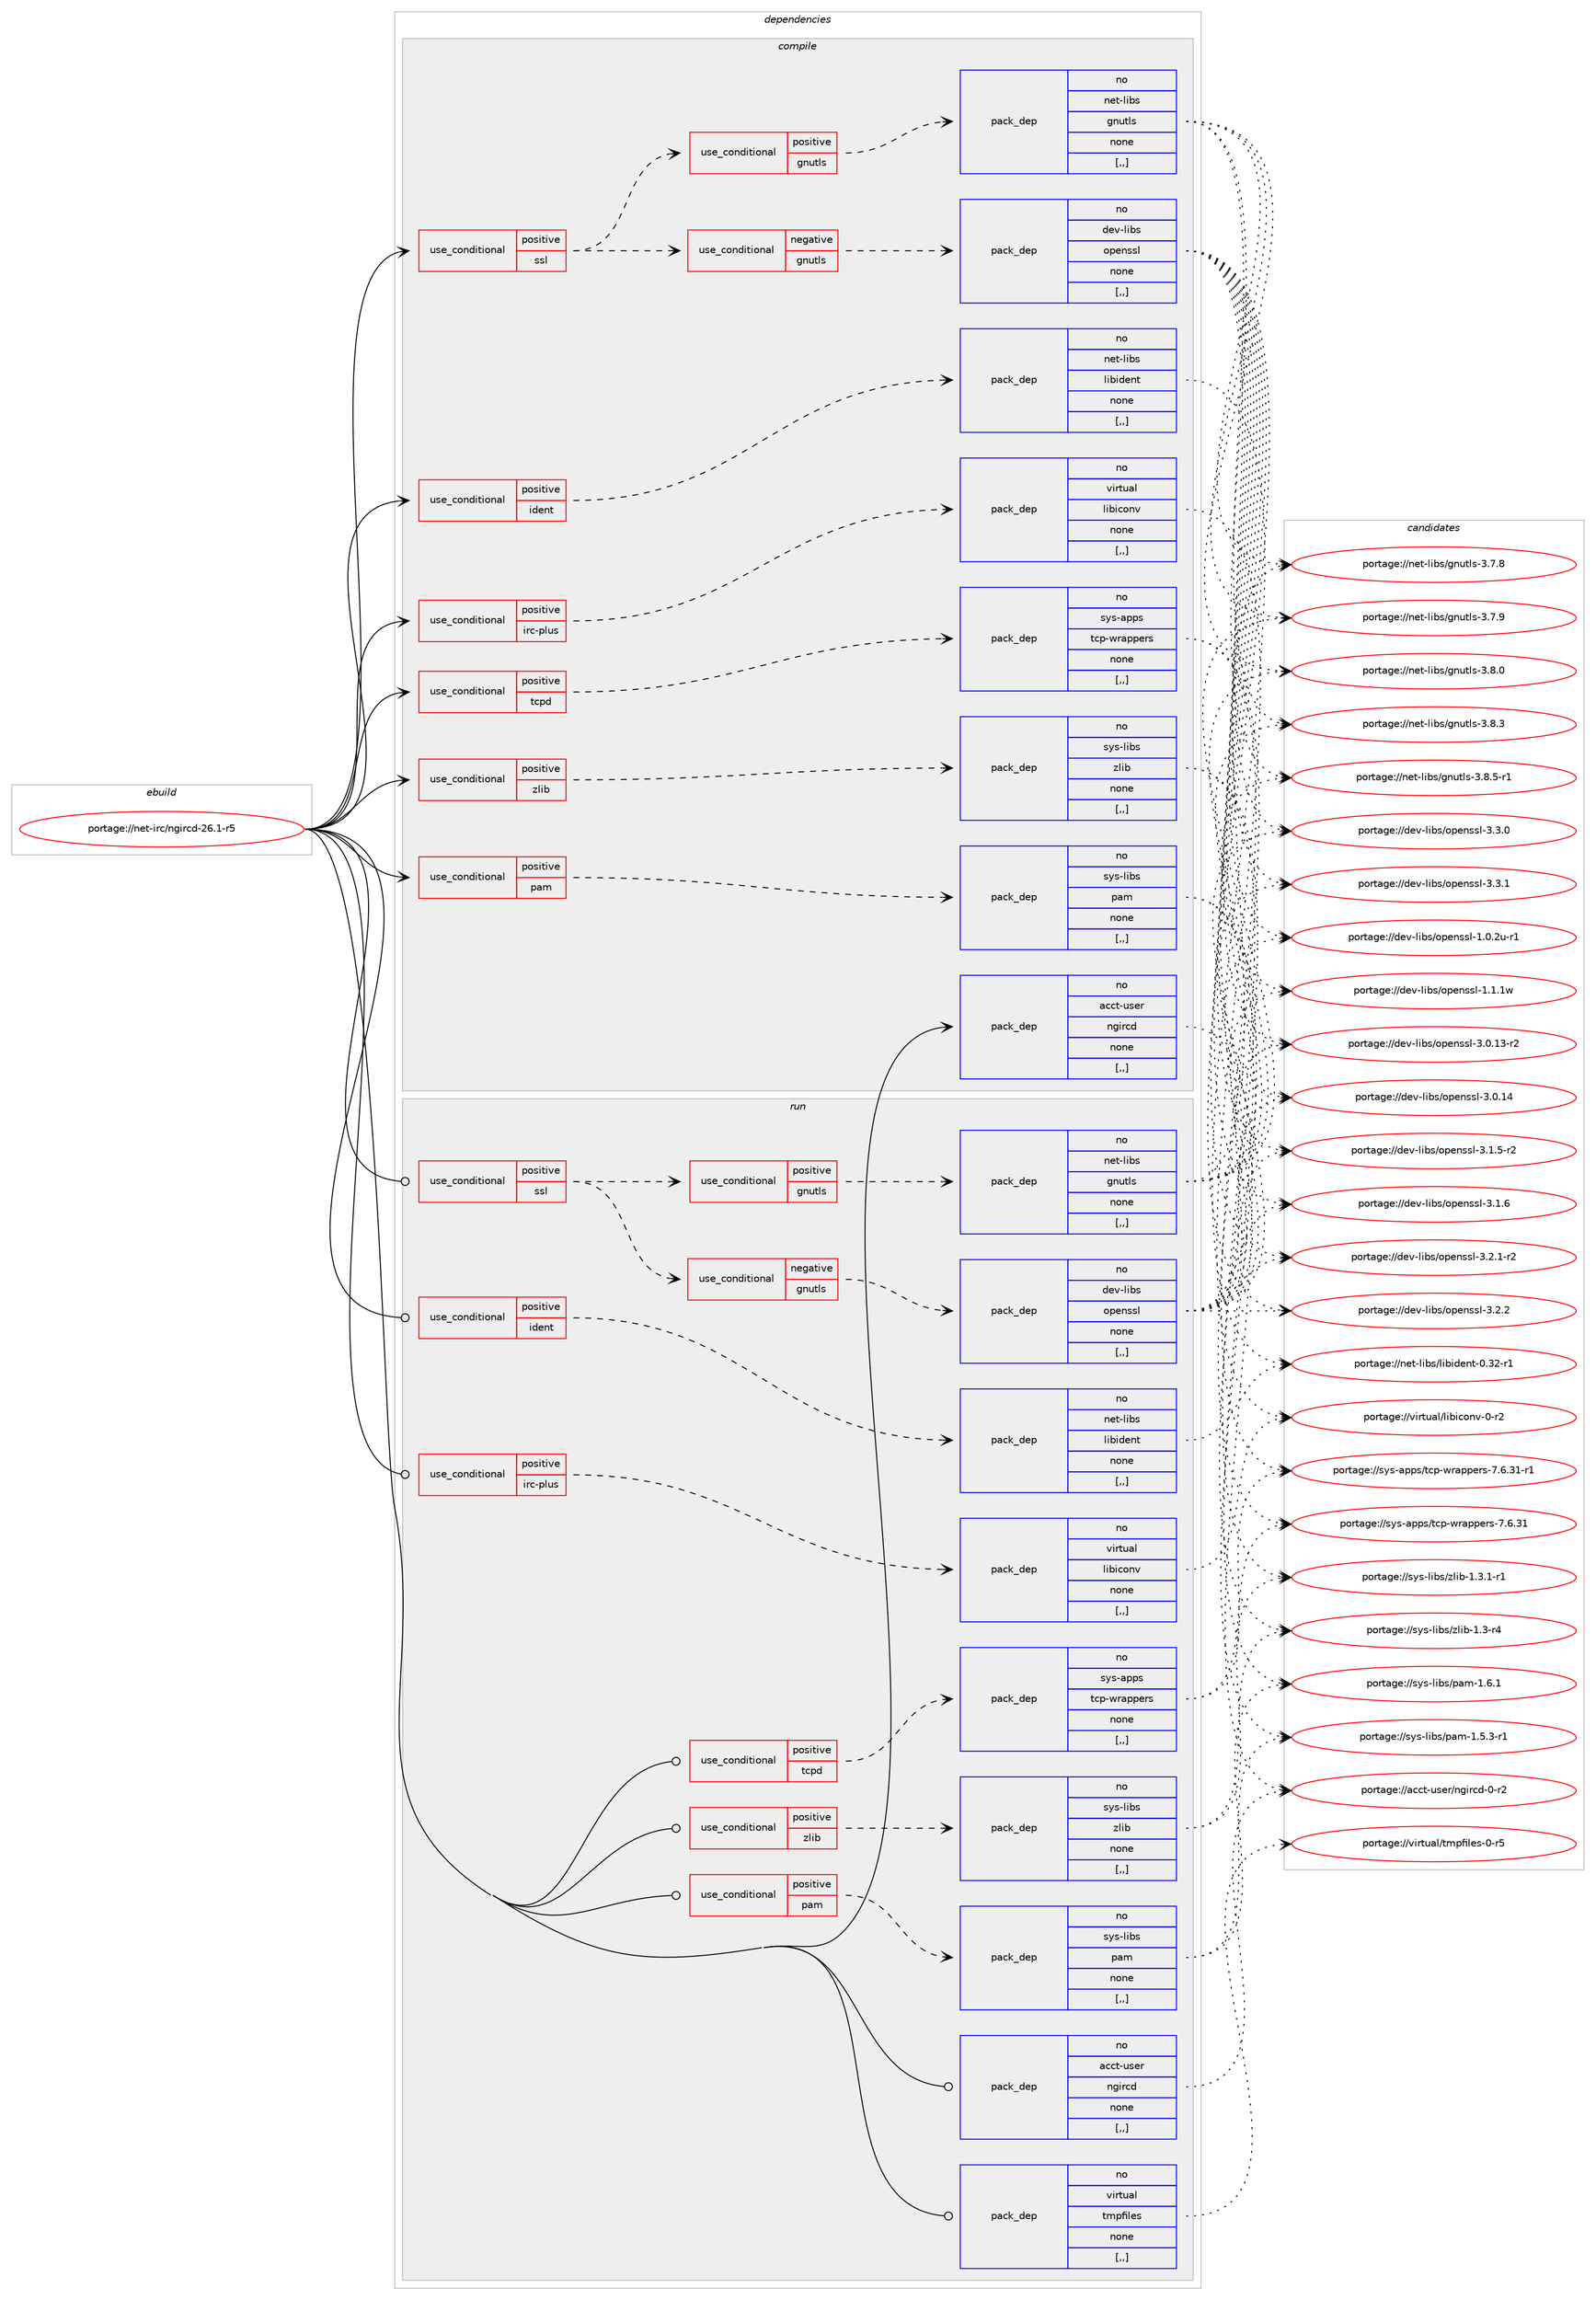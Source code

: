 digraph prolog {

# *************
# Graph options
# *************

newrank=true;
concentrate=true;
compound=true;
graph [rankdir=LR,fontname=Helvetica,fontsize=10,ranksep=1.5];#, ranksep=2.5, nodesep=0.2];
edge  [arrowhead=vee];
node  [fontname=Helvetica,fontsize=10];

# **********
# The ebuild
# **********

subgraph cluster_leftcol {
color=gray;
rank=same;
label=<<i>ebuild</i>>;
id [label="portage://net-irc/ngircd-26.1-r5", color=red, width=4, href="../net-irc/ngircd-26.1-r5.svg"];
}

# ****************
# The dependencies
# ****************

subgraph cluster_midcol {
color=gray;
label=<<i>dependencies</i>>;
subgraph cluster_compile {
fillcolor="#eeeeee";
style=filled;
label=<<i>compile</i>>;
subgraph cond90208 {
dependency347561 [label=<<TABLE BORDER="0" CELLBORDER="1" CELLSPACING="0" CELLPADDING="4"><TR><TD ROWSPAN="3" CELLPADDING="10">use_conditional</TD></TR><TR><TD>positive</TD></TR><TR><TD>ident</TD></TR></TABLE>>, shape=none, color=red];
subgraph pack254778 {
dependency347562 [label=<<TABLE BORDER="0" CELLBORDER="1" CELLSPACING="0" CELLPADDING="4" WIDTH="220"><TR><TD ROWSPAN="6" CELLPADDING="30">pack_dep</TD></TR><TR><TD WIDTH="110">no</TD></TR><TR><TD>net-libs</TD></TR><TR><TD>libident</TD></TR><TR><TD>none</TD></TR><TR><TD>[,,]</TD></TR></TABLE>>, shape=none, color=blue];
}
dependency347561:e -> dependency347562:w [weight=20,style="dashed",arrowhead="vee"];
}
id:e -> dependency347561:w [weight=20,style="solid",arrowhead="vee"];
subgraph cond90209 {
dependency347563 [label=<<TABLE BORDER="0" CELLBORDER="1" CELLSPACING="0" CELLPADDING="4"><TR><TD ROWSPAN="3" CELLPADDING="10">use_conditional</TD></TR><TR><TD>positive</TD></TR><TR><TD>irc-plus</TD></TR></TABLE>>, shape=none, color=red];
subgraph pack254779 {
dependency347564 [label=<<TABLE BORDER="0" CELLBORDER="1" CELLSPACING="0" CELLPADDING="4" WIDTH="220"><TR><TD ROWSPAN="6" CELLPADDING="30">pack_dep</TD></TR><TR><TD WIDTH="110">no</TD></TR><TR><TD>virtual</TD></TR><TR><TD>libiconv</TD></TR><TR><TD>none</TD></TR><TR><TD>[,,]</TD></TR></TABLE>>, shape=none, color=blue];
}
dependency347563:e -> dependency347564:w [weight=20,style="dashed",arrowhead="vee"];
}
id:e -> dependency347563:w [weight=20,style="solid",arrowhead="vee"];
subgraph cond90210 {
dependency347565 [label=<<TABLE BORDER="0" CELLBORDER="1" CELLSPACING="0" CELLPADDING="4"><TR><TD ROWSPAN="3" CELLPADDING="10">use_conditional</TD></TR><TR><TD>positive</TD></TR><TR><TD>pam</TD></TR></TABLE>>, shape=none, color=red];
subgraph pack254780 {
dependency347566 [label=<<TABLE BORDER="0" CELLBORDER="1" CELLSPACING="0" CELLPADDING="4" WIDTH="220"><TR><TD ROWSPAN="6" CELLPADDING="30">pack_dep</TD></TR><TR><TD WIDTH="110">no</TD></TR><TR><TD>sys-libs</TD></TR><TR><TD>pam</TD></TR><TR><TD>none</TD></TR><TR><TD>[,,]</TD></TR></TABLE>>, shape=none, color=blue];
}
dependency347565:e -> dependency347566:w [weight=20,style="dashed",arrowhead="vee"];
}
id:e -> dependency347565:w [weight=20,style="solid",arrowhead="vee"];
subgraph cond90211 {
dependency347567 [label=<<TABLE BORDER="0" CELLBORDER="1" CELLSPACING="0" CELLPADDING="4"><TR><TD ROWSPAN="3" CELLPADDING="10">use_conditional</TD></TR><TR><TD>positive</TD></TR><TR><TD>ssl</TD></TR></TABLE>>, shape=none, color=red];
subgraph cond90212 {
dependency347568 [label=<<TABLE BORDER="0" CELLBORDER="1" CELLSPACING="0" CELLPADDING="4"><TR><TD ROWSPAN="3" CELLPADDING="10">use_conditional</TD></TR><TR><TD>positive</TD></TR><TR><TD>gnutls</TD></TR></TABLE>>, shape=none, color=red];
subgraph pack254781 {
dependency347569 [label=<<TABLE BORDER="0" CELLBORDER="1" CELLSPACING="0" CELLPADDING="4" WIDTH="220"><TR><TD ROWSPAN="6" CELLPADDING="30">pack_dep</TD></TR><TR><TD WIDTH="110">no</TD></TR><TR><TD>net-libs</TD></TR><TR><TD>gnutls</TD></TR><TR><TD>none</TD></TR><TR><TD>[,,]</TD></TR></TABLE>>, shape=none, color=blue];
}
dependency347568:e -> dependency347569:w [weight=20,style="dashed",arrowhead="vee"];
}
dependency347567:e -> dependency347568:w [weight=20,style="dashed",arrowhead="vee"];
subgraph cond90213 {
dependency347570 [label=<<TABLE BORDER="0" CELLBORDER="1" CELLSPACING="0" CELLPADDING="4"><TR><TD ROWSPAN="3" CELLPADDING="10">use_conditional</TD></TR><TR><TD>negative</TD></TR><TR><TD>gnutls</TD></TR></TABLE>>, shape=none, color=red];
subgraph pack254782 {
dependency347571 [label=<<TABLE BORDER="0" CELLBORDER="1" CELLSPACING="0" CELLPADDING="4" WIDTH="220"><TR><TD ROWSPAN="6" CELLPADDING="30">pack_dep</TD></TR><TR><TD WIDTH="110">no</TD></TR><TR><TD>dev-libs</TD></TR><TR><TD>openssl</TD></TR><TR><TD>none</TD></TR><TR><TD>[,,]</TD></TR></TABLE>>, shape=none, color=blue];
}
dependency347570:e -> dependency347571:w [weight=20,style="dashed",arrowhead="vee"];
}
dependency347567:e -> dependency347570:w [weight=20,style="dashed",arrowhead="vee"];
}
id:e -> dependency347567:w [weight=20,style="solid",arrowhead="vee"];
subgraph cond90214 {
dependency347572 [label=<<TABLE BORDER="0" CELLBORDER="1" CELLSPACING="0" CELLPADDING="4"><TR><TD ROWSPAN="3" CELLPADDING="10">use_conditional</TD></TR><TR><TD>positive</TD></TR><TR><TD>tcpd</TD></TR></TABLE>>, shape=none, color=red];
subgraph pack254783 {
dependency347573 [label=<<TABLE BORDER="0" CELLBORDER="1" CELLSPACING="0" CELLPADDING="4" WIDTH="220"><TR><TD ROWSPAN="6" CELLPADDING="30">pack_dep</TD></TR><TR><TD WIDTH="110">no</TD></TR><TR><TD>sys-apps</TD></TR><TR><TD>tcp-wrappers</TD></TR><TR><TD>none</TD></TR><TR><TD>[,,]</TD></TR></TABLE>>, shape=none, color=blue];
}
dependency347572:e -> dependency347573:w [weight=20,style="dashed",arrowhead="vee"];
}
id:e -> dependency347572:w [weight=20,style="solid",arrowhead="vee"];
subgraph cond90215 {
dependency347574 [label=<<TABLE BORDER="0" CELLBORDER="1" CELLSPACING="0" CELLPADDING="4"><TR><TD ROWSPAN="3" CELLPADDING="10">use_conditional</TD></TR><TR><TD>positive</TD></TR><TR><TD>zlib</TD></TR></TABLE>>, shape=none, color=red];
subgraph pack254784 {
dependency347575 [label=<<TABLE BORDER="0" CELLBORDER="1" CELLSPACING="0" CELLPADDING="4" WIDTH="220"><TR><TD ROWSPAN="6" CELLPADDING="30">pack_dep</TD></TR><TR><TD WIDTH="110">no</TD></TR><TR><TD>sys-libs</TD></TR><TR><TD>zlib</TD></TR><TR><TD>none</TD></TR><TR><TD>[,,]</TD></TR></TABLE>>, shape=none, color=blue];
}
dependency347574:e -> dependency347575:w [weight=20,style="dashed",arrowhead="vee"];
}
id:e -> dependency347574:w [weight=20,style="solid",arrowhead="vee"];
subgraph pack254785 {
dependency347576 [label=<<TABLE BORDER="0" CELLBORDER="1" CELLSPACING="0" CELLPADDING="4" WIDTH="220"><TR><TD ROWSPAN="6" CELLPADDING="30">pack_dep</TD></TR><TR><TD WIDTH="110">no</TD></TR><TR><TD>acct-user</TD></TR><TR><TD>ngircd</TD></TR><TR><TD>none</TD></TR><TR><TD>[,,]</TD></TR></TABLE>>, shape=none, color=blue];
}
id:e -> dependency347576:w [weight=20,style="solid",arrowhead="vee"];
}
subgraph cluster_compileandrun {
fillcolor="#eeeeee";
style=filled;
label=<<i>compile and run</i>>;
}
subgraph cluster_run {
fillcolor="#eeeeee";
style=filled;
label=<<i>run</i>>;
subgraph cond90216 {
dependency347577 [label=<<TABLE BORDER="0" CELLBORDER="1" CELLSPACING="0" CELLPADDING="4"><TR><TD ROWSPAN="3" CELLPADDING="10">use_conditional</TD></TR><TR><TD>positive</TD></TR><TR><TD>ident</TD></TR></TABLE>>, shape=none, color=red];
subgraph pack254786 {
dependency347578 [label=<<TABLE BORDER="0" CELLBORDER="1" CELLSPACING="0" CELLPADDING="4" WIDTH="220"><TR><TD ROWSPAN="6" CELLPADDING="30">pack_dep</TD></TR><TR><TD WIDTH="110">no</TD></TR><TR><TD>net-libs</TD></TR><TR><TD>libident</TD></TR><TR><TD>none</TD></TR><TR><TD>[,,]</TD></TR></TABLE>>, shape=none, color=blue];
}
dependency347577:e -> dependency347578:w [weight=20,style="dashed",arrowhead="vee"];
}
id:e -> dependency347577:w [weight=20,style="solid",arrowhead="odot"];
subgraph cond90217 {
dependency347579 [label=<<TABLE BORDER="0" CELLBORDER="1" CELLSPACING="0" CELLPADDING="4"><TR><TD ROWSPAN="3" CELLPADDING="10">use_conditional</TD></TR><TR><TD>positive</TD></TR><TR><TD>irc-plus</TD></TR></TABLE>>, shape=none, color=red];
subgraph pack254787 {
dependency347580 [label=<<TABLE BORDER="0" CELLBORDER="1" CELLSPACING="0" CELLPADDING="4" WIDTH="220"><TR><TD ROWSPAN="6" CELLPADDING="30">pack_dep</TD></TR><TR><TD WIDTH="110">no</TD></TR><TR><TD>virtual</TD></TR><TR><TD>libiconv</TD></TR><TR><TD>none</TD></TR><TR><TD>[,,]</TD></TR></TABLE>>, shape=none, color=blue];
}
dependency347579:e -> dependency347580:w [weight=20,style="dashed",arrowhead="vee"];
}
id:e -> dependency347579:w [weight=20,style="solid",arrowhead="odot"];
subgraph cond90218 {
dependency347581 [label=<<TABLE BORDER="0" CELLBORDER="1" CELLSPACING="0" CELLPADDING="4"><TR><TD ROWSPAN="3" CELLPADDING="10">use_conditional</TD></TR><TR><TD>positive</TD></TR><TR><TD>pam</TD></TR></TABLE>>, shape=none, color=red];
subgraph pack254788 {
dependency347582 [label=<<TABLE BORDER="0" CELLBORDER="1" CELLSPACING="0" CELLPADDING="4" WIDTH="220"><TR><TD ROWSPAN="6" CELLPADDING="30">pack_dep</TD></TR><TR><TD WIDTH="110">no</TD></TR><TR><TD>sys-libs</TD></TR><TR><TD>pam</TD></TR><TR><TD>none</TD></TR><TR><TD>[,,]</TD></TR></TABLE>>, shape=none, color=blue];
}
dependency347581:e -> dependency347582:w [weight=20,style="dashed",arrowhead="vee"];
}
id:e -> dependency347581:w [weight=20,style="solid",arrowhead="odot"];
subgraph cond90219 {
dependency347583 [label=<<TABLE BORDER="0" CELLBORDER="1" CELLSPACING="0" CELLPADDING="4"><TR><TD ROWSPAN="3" CELLPADDING="10">use_conditional</TD></TR><TR><TD>positive</TD></TR><TR><TD>ssl</TD></TR></TABLE>>, shape=none, color=red];
subgraph cond90220 {
dependency347584 [label=<<TABLE BORDER="0" CELLBORDER="1" CELLSPACING="0" CELLPADDING="4"><TR><TD ROWSPAN="3" CELLPADDING="10">use_conditional</TD></TR><TR><TD>positive</TD></TR><TR><TD>gnutls</TD></TR></TABLE>>, shape=none, color=red];
subgraph pack254789 {
dependency347585 [label=<<TABLE BORDER="0" CELLBORDER="1" CELLSPACING="0" CELLPADDING="4" WIDTH="220"><TR><TD ROWSPAN="6" CELLPADDING="30">pack_dep</TD></TR><TR><TD WIDTH="110">no</TD></TR><TR><TD>net-libs</TD></TR><TR><TD>gnutls</TD></TR><TR><TD>none</TD></TR><TR><TD>[,,]</TD></TR></TABLE>>, shape=none, color=blue];
}
dependency347584:e -> dependency347585:w [weight=20,style="dashed",arrowhead="vee"];
}
dependency347583:e -> dependency347584:w [weight=20,style="dashed",arrowhead="vee"];
subgraph cond90221 {
dependency347586 [label=<<TABLE BORDER="0" CELLBORDER="1" CELLSPACING="0" CELLPADDING="4"><TR><TD ROWSPAN="3" CELLPADDING="10">use_conditional</TD></TR><TR><TD>negative</TD></TR><TR><TD>gnutls</TD></TR></TABLE>>, shape=none, color=red];
subgraph pack254790 {
dependency347587 [label=<<TABLE BORDER="0" CELLBORDER="1" CELLSPACING="0" CELLPADDING="4" WIDTH="220"><TR><TD ROWSPAN="6" CELLPADDING="30">pack_dep</TD></TR><TR><TD WIDTH="110">no</TD></TR><TR><TD>dev-libs</TD></TR><TR><TD>openssl</TD></TR><TR><TD>none</TD></TR><TR><TD>[,,]</TD></TR></TABLE>>, shape=none, color=blue];
}
dependency347586:e -> dependency347587:w [weight=20,style="dashed",arrowhead="vee"];
}
dependency347583:e -> dependency347586:w [weight=20,style="dashed",arrowhead="vee"];
}
id:e -> dependency347583:w [weight=20,style="solid",arrowhead="odot"];
subgraph cond90222 {
dependency347588 [label=<<TABLE BORDER="0" CELLBORDER="1" CELLSPACING="0" CELLPADDING="4"><TR><TD ROWSPAN="3" CELLPADDING="10">use_conditional</TD></TR><TR><TD>positive</TD></TR><TR><TD>tcpd</TD></TR></TABLE>>, shape=none, color=red];
subgraph pack254791 {
dependency347589 [label=<<TABLE BORDER="0" CELLBORDER="1" CELLSPACING="0" CELLPADDING="4" WIDTH="220"><TR><TD ROWSPAN="6" CELLPADDING="30">pack_dep</TD></TR><TR><TD WIDTH="110">no</TD></TR><TR><TD>sys-apps</TD></TR><TR><TD>tcp-wrappers</TD></TR><TR><TD>none</TD></TR><TR><TD>[,,]</TD></TR></TABLE>>, shape=none, color=blue];
}
dependency347588:e -> dependency347589:w [weight=20,style="dashed",arrowhead="vee"];
}
id:e -> dependency347588:w [weight=20,style="solid",arrowhead="odot"];
subgraph cond90223 {
dependency347590 [label=<<TABLE BORDER="0" CELLBORDER="1" CELLSPACING="0" CELLPADDING="4"><TR><TD ROWSPAN="3" CELLPADDING="10">use_conditional</TD></TR><TR><TD>positive</TD></TR><TR><TD>zlib</TD></TR></TABLE>>, shape=none, color=red];
subgraph pack254792 {
dependency347591 [label=<<TABLE BORDER="0" CELLBORDER="1" CELLSPACING="0" CELLPADDING="4" WIDTH="220"><TR><TD ROWSPAN="6" CELLPADDING="30">pack_dep</TD></TR><TR><TD WIDTH="110">no</TD></TR><TR><TD>sys-libs</TD></TR><TR><TD>zlib</TD></TR><TR><TD>none</TD></TR><TR><TD>[,,]</TD></TR></TABLE>>, shape=none, color=blue];
}
dependency347590:e -> dependency347591:w [weight=20,style="dashed",arrowhead="vee"];
}
id:e -> dependency347590:w [weight=20,style="solid",arrowhead="odot"];
subgraph pack254793 {
dependency347592 [label=<<TABLE BORDER="0" CELLBORDER="1" CELLSPACING="0" CELLPADDING="4" WIDTH="220"><TR><TD ROWSPAN="6" CELLPADDING="30">pack_dep</TD></TR><TR><TD WIDTH="110">no</TD></TR><TR><TD>acct-user</TD></TR><TR><TD>ngircd</TD></TR><TR><TD>none</TD></TR><TR><TD>[,,]</TD></TR></TABLE>>, shape=none, color=blue];
}
id:e -> dependency347592:w [weight=20,style="solid",arrowhead="odot"];
subgraph pack254794 {
dependency347593 [label=<<TABLE BORDER="0" CELLBORDER="1" CELLSPACING="0" CELLPADDING="4" WIDTH="220"><TR><TD ROWSPAN="6" CELLPADDING="30">pack_dep</TD></TR><TR><TD WIDTH="110">no</TD></TR><TR><TD>virtual</TD></TR><TR><TD>tmpfiles</TD></TR><TR><TD>none</TD></TR><TR><TD>[,,]</TD></TR></TABLE>>, shape=none, color=blue];
}
id:e -> dependency347593:w [weight=20,style="solid",arrowhead="odot"];
}
}

# **************
# The candidates
# **************

subgraph cluster_choices {
rank=same;
color=gray;
label=<<i>candidates</i>>;

subgraph choice254778 {
color=black;
nodesep=1;
choice1101011164510810598115471081059810510010111011645484651504511449 [label="portage://net-libs/libident-0.32-r1", color=red, width=4,href="../net-libs/libident-0.32-r1.svg"];
dependency347562:e -> choice1101011164510810598115471081059810510010111011645484651504511449:w [style=dotted,weight="100"];
}
subgraph choice254779 {
color=black;
nodesep=1;
choice1181051141161179710847108105981059911111011845484511450 [label="portage://virtual/libiconv-0-r2", color=red, width=4,href="../virtual/libiconv-0-r2.svg"];
dependency347564:e -> choice1181051141161179710847108105981059911111011845484511450:w [style=dotted,weight="100"];
}
subgraph choice254780 {
color=black;
nodesep=1;
choice115121115451081059811547112971094549465346514511449 [label="portage://sys-libs/pam-1.5.3-r1", color=red, width=4,href="../sys-libs/pam-1.5.3-r1.svg"];
choice11512111545108105981154711297109454946544649 [label="portage://sys-libs/pam-1.6.1", color=red, width=4,href="../sys-libs/pam-1.6.1.svg"];
dependency347566:e -> choice115121115451081059811547112971094549465346514511449:w [style=dotted,weight="100"];
dependency347566:e -> choice11512111545108105981154711297109454946544649:w [style=dotted,weight="100"];
}
subgraph choice254781 {
color=black;
nodesep=1;
choice110101116451081059811547103110117116108115455146554656 [label="portage://net-libs/gnutls-3.7.8", color=red, width=4,href="../net-libs/gnutls-3.7.8.svg"];
choice110101116451081059811547103110117116108115455146554657 [label="portage://net-libs/gnutls-3.7.9", color=red, width=4,href="../net-libs/gnutls-3.7.9.svg"];
choice110101116451081059811547103110117116108115455146564648 [label="portage://net-libs/gnutls-3.8.0", color=red, width=4,href="../net-libs/gnutls-3.8.0.svg"];
choice110101116451081059811547103110117116108115455146564651 [label="portage://net-libs/gnutls-3.8.3", color=red, width=4,href="../net-libs/gnutls-3.8.3.svg"];
choice1101011164510810598115471031101171161081154551465646534511449 [label="portage://net-libs/gnutls-3.8.5-r1", color=red, width=4,href="../net-libs/gnutls-3.8.5-r1.svg"];
dependency347569:e -> choice110101116451081059811547103110117116108115455146554656:w [style=dotted,weight="100"];
dependency347569:e -> choice110101116451081059811547103110117116108115455146554657:w [style=dotted,weight="100"];
dependency347569:e -> choice110101116451081059811547103110117116108115455146564648:w [style=dotted,weight="100"];
dependency347569:e -> choice110101116451081059811547103110117116108115455146564651:w [style=dotted,weight="100"];
dependency347569:e -> choice1101011164510810598115471031101171161081154551465646534511449:w [style=dotted,weight="100"];
}
subgraph choice254782 {
color=black;
nodesep=1;
choice1001011184510810598115471111121011101151151084549464846501174511449 [label="portage://dev-libs/openssl-1.0.2u-r1", color=red, width=4,href="../dev-libs/openssl-1.0.2u-r1.svg"];
choice100101118451081059811547111112101110115115108454946494649119 [label="portage://dev-libs/openssl-1.1.1w", color=red, width=4,href="../dev-libs/openssl-1.1.1w.svg"];
choice100101118451081059811547111112101110115115108455146484649514511450 [label="portage://dev-libs/openssl-3.0.13-r2", color=red, width=4,href="../dev-libs/openssl-3.0.13-r2.svg"];
choice10010111845108105981154711111210111011511510845514648464952 [label="portage://dev-libs/openssl-3.0.14", color=red, width=4,href="../dev-libs/openssl-3.0.14.svg"];
choice1001011184510810598115471111121011101151151084551464946534511450 [label="portage://dev-libs/openssl-3.1.5-r2", color=red, width=4,href="../dev-libs/openssl-3.1.5-r2.svg"];
choice100101118451081059811547111112101110115115108455146494654 [label="portage://dev-libs/openssl-3.1.6", color=red, width=4,href="../dev-libs/openssl-3.1.6.svg"];
choice1001011184510810598115471111121011101151151084551465046494511450 [label="portage://dev-libs/openssl-3.2.1-r2", color=red, width=4,href="../dev-libs/openssl-3.2.1-r2.svg"];
choice100101118451081059811547111112101110115115108455146504650 [label="portage://dev-libs/openssl-3.2.2", color=red, width=4,href="../dev-libs/openssl-3.2.2.svg"];
choice100101118451081059811547111112101110115115108455146514648 [label="portage://dev-libs/openssl-3.3.0", color=red, width=4,href="../dev-libs/openssl-3.3.0.svg"];
choice100101118451081059811547111112101110115115108455146514649 [label="portage://dev-libs/openssl-3.3.1", color=red, width=4,href="../dev-libs/openssl-3.3.1.svg"];
dependency347571:e -> choice1001011184510810598115471111121011101151151084549464846501174511449:w [style=dotted,weight="100"];
dependency347571:e -> choice100101118451081059811547111112101110115115108454946494649119:w [style=dotted,weight="100"];
dependency347571:e -> choice100101118451081059811547111112101110115115108455146484649514511450:w [style=dotted,weight="100"];
dependency347571:e -> choice10010111845108105981154711111210111011511510845514648464952:w [style=dotted,weight="100"];
dependency347571:e -> choice1001011184510810598115471111121011101151151084551464946534511450:w [style=dotted,weight="100"];
dependency347571:e -> choice100101118451081059811547111112101110115115108455146494654:w [style=dotted,weight="100"];
dependency347571:e -> choice1001011184510810598115471111121011101151151084551465046494511450:w [style=dotted,weight="100"];
dependency347571:e -> choice100101118451081059811547111112101110115115108455146504650:w [style=dotted,weight="100"];
dependency347571:e -> choice100101118451081059811547111112101110115115108455146514648:w [style=dotted,weight="100"];
dependency347571:e -> choice100101118451081059811547111112101110115115108455146514649:w [style=dotted,weight="100"];
}
subgraph choice254783 {
color=black;
nodesep=1;
choice11512111545971121121154711699112451191149711211210111411545554654465149 [label="portage://sys-apps/tcp-wrappers-7.6.31", color=red, width=4,href="../sys-apps/tcp-wrappers-7.6.31.svg"];
choice115121115459711211211547116991124511911497112112101114115455546544651494511449 [label="portage://sys-apps/tcp-wrappers-7.6.31-r1", color=red, width=4,href="../sys-apps/tcp-wrappers-7.6.31-r1.svg"];
dependency347573:e -> choice11512111545971121121154711699112451191149711211210111411545554654465149:w [style=dotted,weight="100"];
dependency347573:e -> choice115121115459711211211547116991124511911497112112101114115455546544651494511449:w [style=dotted,weight="100"];
}
subgraph choice254784 {
color=black;
nodesep=1;
choice11512111545108105981154712210810598454946514511452 [label="portage://sys-libs/zlib-1.3-r4", color=red, width=4,href="../sys-libs/zlib-1.3-r4.svg"];
choice115121115451081059811547122108105984549465146494511449 [label="portage://sys-libs/zlib-1.3.1-r1", color=red, width=4,href="../sys-libs/zlib-1.3.1-r1.svg"];
dependency347575:e -> choice11512111545108105981154712210810598454946514511452:w [style=dotted,weight="100"];
dependency347575:e -> choice115121115451081059811547122108105984549465146494511449:w [style=dotted,weight="100"];
}
subgraph choice254785 {
color=black;
nodesep=1;
choice97999911645117115101114471101031051149910045484511450 [label="portage://acct-user/ngircd-0-r2", color=red, width=4,href="../acct-user/ngircd-0-r2.svg"];
dependency347576:e -> choice97999911645117115101114471101031051149910045484511450:w [style=dotted,weight="100"];
}
subgraph choice254786 {
color=black;
nodesep=1;
choice1101011164510810598115471081059810510010111011645484651504511449 [label="portage://net-libs/libident-0.32-r1", color=red, width=4,href="../net-libs/libident-0.32-r1.svg"];
dependency347578:e -> choice1101011164510810598115471081059810510010111011645484651504511449:w [style=dotted,weight="100"];
}
subgraph choice254787 {
color=black;
nodesep=1;
choice1181051141161179710847108105981059911111011845484511450 [label="portage://virtual/libiconv-0-r2", color=red, width=4,href="../virtual/libiconv-0-r2.svg"];
dependency347580:e -> choice1181051141161179710847108105981059911111011845484511450:w [style=dotted,weight="100"];
}
subgraph choice254788 {
color=black;
nodesep=1;
choice115121115451081059811547112971094549465346514511449 [label="portage://sys-libs/pam-1.5.3-r1", color=red, width=4,href="../sys-libs/pam-1.5.3-r1.svg"];
choice11512111545108105981154711297109454946544649 [label="portage://sys-libs/pam-1.6.1", color=red, width=4,href="../sys-libs/pam-1.6.1.svg"];
dependency347582:e -> choice115121115451081059811547112971094549465346514511449:w [style=dotted,weight="100"];
dependency347582:e -> choice11512111545108105981154711297109454946544649:w [style=dotted,weight="100"];
}
subgraph choice254789 {
color=black;
nodesep=1;
choice110101116451081059811547103110117116108115455146554656 [label="portage://net-libs/gnutls-3.7.8", color=red, width=4,href="../net-libs/gnutls-3.7.8.svg"];
choice110101116451081059811547103110117116108115455146554657 [label="portage://net-libs/gnutls-3.7.9", color=red, width=4,href="../net-libs/gnutls-3.7.9.svg"];
choice110101116451081059811547103110117116108115455146564648 [label="portage://net-libs/gnutls-3.8.0", color=red, width=4,href="../net-libs/gnutls-3.8.0.svg"];
choice110101116451081059811547103110117116108115455146564651 [label="portage://net-libs/gnutls-3.8.3", color=red, width=4,href="../net-libs/gnutls-3.8.3.svg"];
choice1101011164510810598115471031101171161081154551465646534511449 [label="portage://net-libs/gnutls-3.8.5-r1", color=red, width=4,href="../net-libs/gnutls-3.8.5-r1.svg"];
dependency347585:e -> choice110101116451081059811547103110117116108115455146554656:w [style=dotted,weight="100"];
dependency347585:e -> choice110101116451081059811547103110117116108115455146554657:w [style=dotted,weight="100"];
dependency347585:e -> choice110101116451081059811547103110117116108115455146564648:w [style=dotted,weight="100"];
dependency347585:e -> choice110101116451081059811547103110117116108115455146564651:w [style=dotted,weight="100"];
dependency347585:e -> choice1101011164510810598115471031101171161081154551465646534511449:w [style=dotted,weight="100"];
}
subgraph choice254790 {
color=black;
nodesep=1;
choice1001011184510810598115471111121011101151151084549464846501174511449 [label="portage://dev-libs/openssl-1.0.2u-r1", color=red, width=4,href="../dev-libs/openssl-1.0.2u-r1.svg"];
choice100101118451081059811547111112101110115115108454946494649119 [label="portage://dev-libs/openssl-1.1.1w", color=red, width=4,href="../dev-libs/openssl-1.1.1w.svg"];
choice100101118451081059811547111112101110115115108455146484649514511450 [label="portage://dev-libs/openssl-3.0.13-r2", color=red, width=4,href="../dev-libs/openssl-3.0.13-r2.svg"];
choice10010111845108105981154711111210111011511510845514648464952 [label="portage://dev-libs/openssl-3.0.14", color=red, width=4,href="../dev-libs/openssl-3.0.14.svg"];
choice1001011184510810598115471111121011101151151084551464946534511450 [label="portage://dev-libs/openssl-3.1.5-r2", color=red, width=4,href="../dev-libs/openssl-3.1.5-r2.svg"];
choice100101118451081059811547111112101110115115108455146494654 [label="portage://dev-libs/openssl-3.1.6", color=red, width=4,href="../dev-libs/openssl-3.1.6.svg"];
choice1001011184510810598115471111121011101151151084551465046494511450 [label="portage://dev-libs/openssl-3.2.1-r2", color=red, width=4,href="../dev-libs/openssl-3.2.1-r2.svg"];
choice100101118451081059811547111112101110115115108455146504650 [label="portage://dev-libs/openssl-3.2.2", color=red, width=4,href="../dev-libs/openssl-3.2.2.svg"];
choice100101118451081059811547111112101110115115108455146514648 [label="portage://dev-libs/openssl-3.3.0", color=red, width=4,href="../dev-libs/openssl-3.3.0.svg"];
choice100101118451081059811547111112101110115115108455146514649 [label="portage://dev-libs/openssl-3.3.1", color=red, width=4,href="../dev-libs/openssl-3.3.1.svg"];
dependency347587:e -> choice1001011184510810598115471111121011101151151084549464846501174511449:w [style=dotted,weight="100"];
dependency347587:e -> choice100101118451081059811547111112101110115115108454946494649119:w [style=dotted,weight="100"];
dependency347587:e -> choice100101118451081059811547111112101110115115108455146484649514511450:w [style=dotted,weight="100"];
dependency347587:e -> choice10010111845108105981154711111210111011511510845514648464952:w [style=dotted,weight="100"];
dependency347587:e -> choice1001011184510810598115471111121011101151151084551464946534511450:w [style=dotted,weight="100"];
dependency347587:e -> choice100101118451081059811547111112101110115115108455146494654:w [style=dotted,weight="100"];
dependency347587:e -> choice1001011184510810598115471111121011101151151084551465046494511450:w [style=dotted,weight="100"];
dependency347587:e -> choice100101118451081059811547111112101110115115108455146504650:w [style=dotted,weight="100"];
dependency347587:e -> choice100101118451081059811547111112101110115115108455146514648:w [style=dotted,weight="100"];
dependency347587:e -> choice100101118451081059811547111112101110115115108455146514649:w [style=dotted,weight="100"];
}
subgraph choice254791 {
color=black;
nodesep=1;
choice11512111545971121121154711699112451191149711211210111411545554654465149 [label="portage://sys-apps/tcp-wrappers-7.6.31", color=red, width=4,href="../sys-apps/tcp-wrappers-7.6.31.svg"];
choice115121115459711211211547116991124511911497112112101114115455546544651494511449 [label="portage://sys-apps/tcp-wrappers-7.6.31-r1", color=red, width=4,href="../sys-apps/tcp-wrappers-7.6.31-r1.svg"];
dependency347589:e -> choice11512111545971121121154711699112451191149711211210111411545554654465149:w [style=dotted,weight="100"];
dependency347589:e -> choice115121115459711211211547116991124511911497112112101114115455546544651494511449:w [style=dotted,weight="100"];
}
subgraph choice254792 {
color=black;
nodesep=1;
choice11512111545108105981154712210810598454946514511452 [label="portage://sys-libs/zlib-1.3-r4", color=red, width=4,href="../sys-libs/zlib-1.3-r4.svg"];
choice115121115451081059811547122108105984549465146494511449 [label="portage://sys-libs/zlib-1.3.1-r1", color=red, width=4,href="../sys-libs/zlib-1.3.1-r1.svg"];
dependency347591:e -> choice11512111545108105981154712210810598454946514511452:w [style=dotted,weight="100"];
dependency347591:e -> choice115121115451081059811547122108105984549465146494511449:w [style=dotted,weight="100"];
}
subgraph choice254793 {
color=black;
nodesep=1;
choice97999911645117115101114471101031051149910045484511450 [label="portage://acct-user/ngircd-0-r2", color=red, width=4,href="../acct-user/ngircd-0-r2.svg"];
dependency347592:e -> choice97999911645117115101114471101031051149910045484511450:w [style=dotted,weight="100"];
}
subgraph choice254794 {
color=black;
nodesep=1;
choice118105114116117971084711610911210210510810111545484511453 [label="portage://virtual/tmpfiles-0-r5", color=red, width=4,href="../virtual/tmpfiles-0-r5.svg"];
dependency347593:e -> choice118105114116117971084711610911210210510810111545484511453:w [style=dotted,weight="100"];
}
}

}
